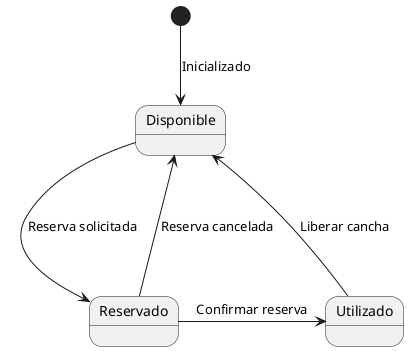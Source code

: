 @startuml Reserva

  [*] --> Disponible : Inicializado
  Disponible -right--> Reservado : Reserva solicitada
  Reservado ---> Disponible : Reserva cancelada
  Reservado -right--> Utilizado : Confirmar reserva
  Utilizado ---> Disponible : Liberar cancha

@enduml
